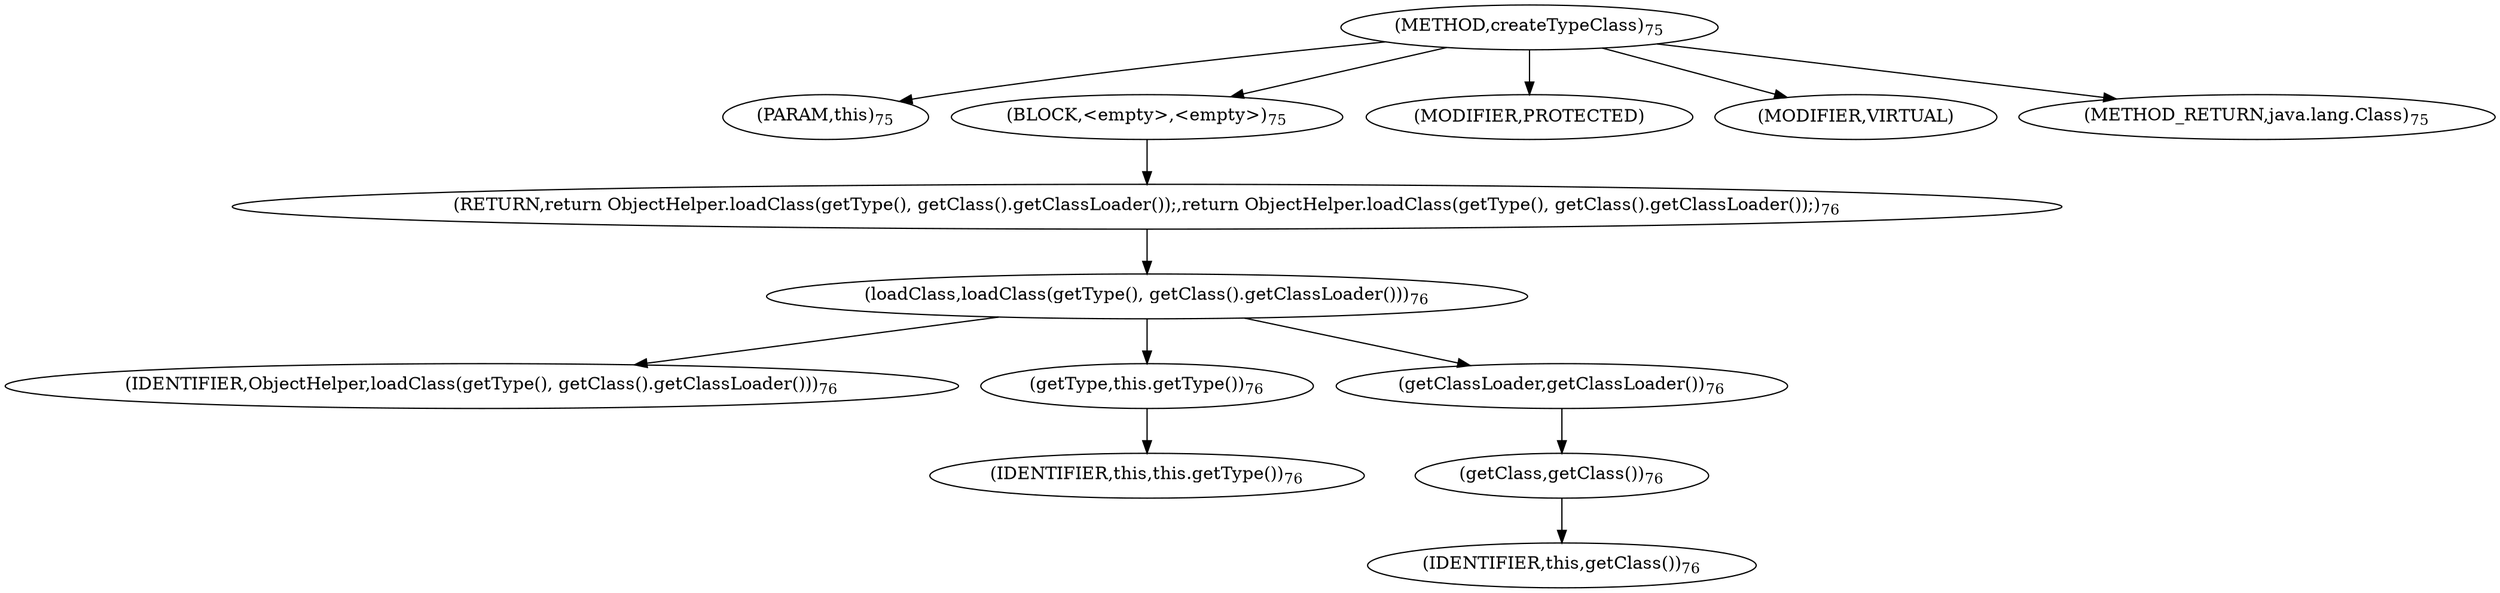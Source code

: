 digraph "createTypeClass" {  
"108" [label = <(METHOD,createTypeClass)<SUB>75</SUB>> ]
"12" [label = <(PARAM,this)<SUB>75</SUB>> ]
"109" [label = <(BLOCK,&lt;empty&gt;,&lt;empty&gt;)<SUB>75</SUB>> ]
"110" [label = <(RETURN,return ObjectHelper.loadClass(getType(), getClass().getClassLoader());,return ObjectHelper.loadClass(getType(), getClass().getClassLoader());)<SUB>76</SUB>> ]
"111" [label = <(loadClass,loadClass(getType(), getClass().getClassLoader()))<SUB>76</SUB>> ]
"112" [label = <(IDENTIFIER,ObjectHelper,loadClass(getType(), getClass().getClassLoader()))<SUB>76</SUB>> ]
"113" [label = <(getType,this.getType())<SUB>76</SUB>> ]
"11" [label = <(IDENTIFIER,this,this.getType())<SUB>76</SUB>> ]
"114" [label = <(getClassLoader,getClassLoader())<SUB>76</SUB>> ]
"115" [label = <(getClass,getClass())<SUB>76</SUB>> ]
"13" [label = <(IDENTIFIER,this,getClass())<SUB>76</SUB>> ]
"116" [label = <(MODIFIER,PROTECTED)> ]
"117" [label = <(MODIFIER,VIRTUAL)> ]
"118" [label = <(METHOD_RETURN,java.lang.Class)<SUB>75</SUB>> ]
  "108" -> "12" 
  "108" -> "109" 
  "108" -> "116" 
  "108" -> "117" 
  "108" -> "118" 
  "109" -> "110" 
  "110" -> "111" 
  "111" -> "112" 
  "111" -> "113" 
  "111" -> "114" 
  "113" -> "11" 
  "114" -> "115" 
  "115" -> "13" 
}
